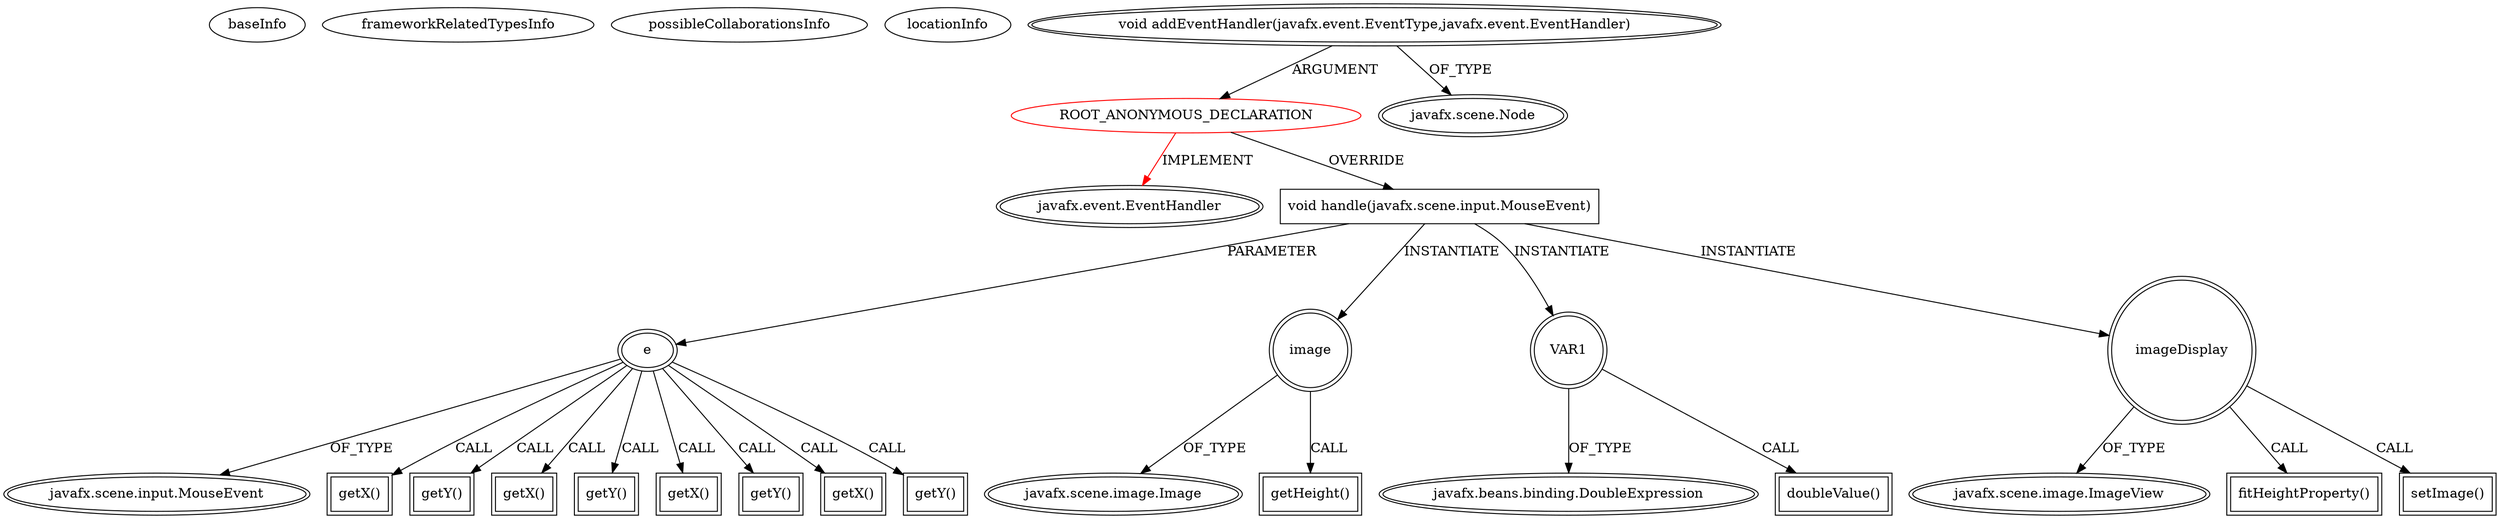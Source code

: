 digraph {
baseInfo[graphId=1213,category="extension_graph",isAnonymous=true,possibleRelation=false]
frameworkRelatedTypesInfo[0="javafx.event.EventHandler"]
possibleCollaborationsInfo[]
locationInfo[projectName="SeventhSon-CGFilters",filePath="/SeventhSon-CGFilters/CGFilters-master/src/application/MainController.java",contextSignature="void initialize(java.net.URL,java.util.ResourceBundle)",graphId="1213"]
0[label="ROOT_ANONYMOUS_DECLARATION",vertexType="ROOT_ANONYMOUS_DECLARATION",isFrameworkType=false,color=red]
1[label="javafx.event.EventHandler",vertexType="FRAMEWORK_INTERFACE_TYPE",isFrameworkType=true,peripheries=2]
2[label="void addEventHandler(javafx.event.EventType,javafx.event.EventHandler)",vertexType="OUTSIDE_CALL",isFrameworkType=true,peripheries=2]
3[label="javafx.scene.Node",vertexType="FRAMEWORK_CLASS_TYPE",isFrameworkType=true,peripheries=2]
4[label="void handle(javafx.scene.input.MouseEvent)",vertexType="OVERRIDING_METHOD_DECLARATION",isFrameworkType=false,shape=box]
5[label="e",vertexType="PARAMETER_DECLARATION",isFrameworkType=true,peripheries=2]
6[label="javafx.scene.input.MouseEvent",vertexType="FRAMEWORK_CLASS_TYPE",isFrameworkType=true,peripheries=2]
7[label="image",vertexType="VARIABLE_EXPRESION",isFrameworkType=true,peripheries=2,shape=circle]
9[label="javafx.scene.image.Image",vertexType="FRAMEWORK_CLASS_TYPE",isFrameworkType=true,peripheries=2]
8[label="getHeight()",vertexType="INSIDE_CALL",isFrameworkType=true,peripheries=2,shape=box]
10[label="VAR1",vertexType="VARIABLE_EXPRESION",isFrameworkType=true,peripheries=2,shape=circle]
12[label="javafx.beans.binding.DoubleExpression",vertexType="FRAMEWORK_CLASS_TYPE",isFrameworkType=true,peripheries=2]
11[label="doubleValue()",vertexType="INSIDE_CALL",isFrameworkType=true,peripheries=2,shape=box]
13[label="imageDisplay",vertexType="VARIABLE_EXPRESION",isFrameworkType=true,peripheries=2,shape=circle]
15[label="javafx.scene.image.ImageView",vertexType="FRAMEWORK_CLASS_TYPE",isFrameworkType=true,peripheries=2]
14[label="fitHeightProperty()",vertexType="INSIDE_CALL",isFrameworkType=true,peripheries=2,shape=box]
17[label="getX()",vertexType="INSIDE_CALL",isFrameworkType=true,peripheries=2,shape=box]
19[label="getY()",vertexType="INSIDE_CALL",isFrameworkType=true,peripheries=2,shape=box]
21[label="getX()",vertexType="INSIDE_CALL",isFrameworkType=true,peripheries=2,shape=box]
23[label="getY()",vertexType="INSIDE_CALL",isFrameworkType=true,peripheries=2,shape=box]
25[label="getX()",vertexType="INSIDE_CALL",isFrameworkType=true,peripheries=2,shape=box]
27[label="getY()",vertexType="INSIDE_CALL",isFrameworkType=true,peripheries=2,shape=box]
29[label="getX()",vertexType="INSIDE_CALL",isFrameworkType=true,peripheries=2,shape=box]
31[label="getY()",vertexType="INSIDE_CALL",isFrameworkType=true,peripheries=2,shape=box]
33[label="setImage()",vertexType="INSIDE_CALL",isFrameworkType=true,peripheries=2,shape=box]
0->1[label="IMPLEMENT",color=red]
2->0[label="ARGUMENT"]
2->3[label="OF_TYPE"]
0->4[label="OVERRIDE"]
5->6[label="OF_TYPE"]
4->5[label="PARAMETER"]
4->7[label="INSTANTIATE"]
7->9[label="OF_TYPE"]
7->8[label="CALL"]
4->10[label="INSTANTIATE"]
10->12[label="OF_TYPE"]
10->11[label="CALL"]
4->13[label="INSTANTIATE"]
13->15[label="OF_TYPE"]
13->14[label="CALL"]
5->17[label="CALL"]
5->19[label="CALL"]
5->21[label="CALL"]
5->23[label="CALL"]
5->25[label="CALL"]
5->27[label="CALL"]
5->29[label="CALL"]
5->31[label="CALL"]
13->33[label="CALL"]
}
